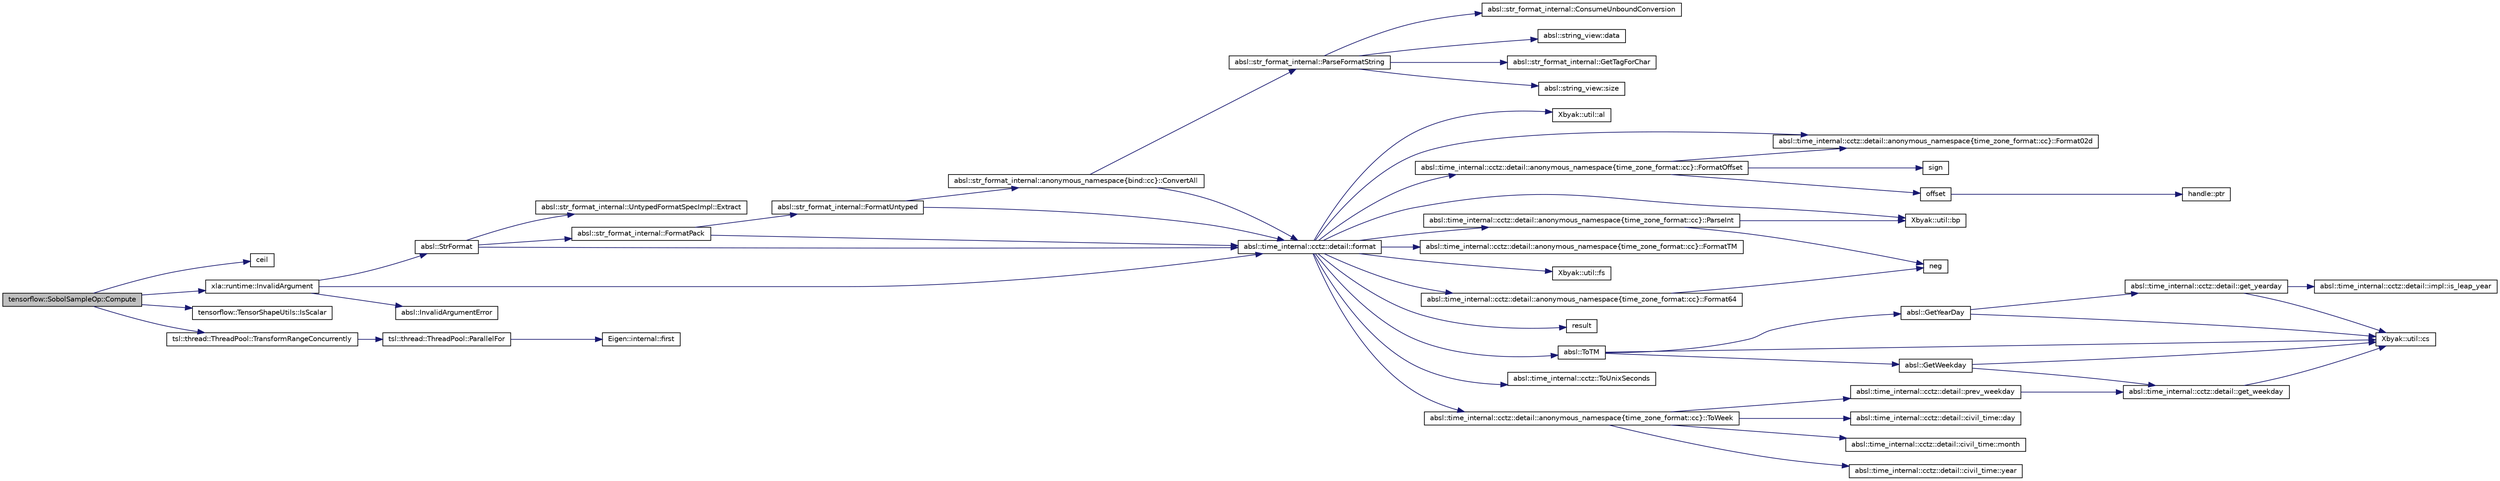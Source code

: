 digraph "tensorflow::SobolSampleOp::Compute"
{
 // LATEX_PDF_SIZE
  edge [fontname="Helvetica",fontsize="10",labelfontname="Helvetica",labelfontsize="10"];
  node [fontname="Helvetica",fontsize="10",shape=record];
  rankdir="LR";
  Node1 [label="tensorflow::SobolSampleOp::Compute",height=0.2,width=0.4,color="black", fillcolor="grey75", style="filled", fontcolor="black",tooltip=" "];
  Node1 -> Node2 [color="midnightblue",fontsize="10",style="solid",fontname="Helvetica"];
  Node2 [label="ceil",height=0.2,width=0.4,color="black", fillcolor="white", style="filled",URL="$ArrayCwiseUnaryOps_8h.html#aa8387767a429c9b810200a261b96e6d7",tooltip=" "];
  Node1 -> Node3 [color="midnightblue",fontsize="10",style="solid",fontname="Helvetica"];
  Node3 [label="xla::runtime::InvalidArgument",height=0.2,width=0.4,color="black", fillcolor="white", style="filled",URL="$namespacexla_1_1runtime.html#afde60085d1254910dc9f06807f5f3359",tooltip=" "];
  Node3 -> Node4 [color="midnightblue",fontsize="10",style="solid",fontname="Helvetica"];
  Node4 [label="absl::time_internal::cctz::detail::format",height=0.2,width=0.4,color="black", fillcolor="white", style="filled",URL="$namespaceabsl_1_1time__internal_1_1cctz_1_1detail.html#ae80be8cbcab89d8a93c0e31b05ceeeb3",tooltip=" "];
  Node4 -> Node5 [color="midnightblue",fontsize="10",style="solid",fontname="Helvetica"];
  Node5 [label="Xbyak::util::al",height=0.2,width=0.4,color="black", fillcolor="white", style="filled",URL="$namespaceXbyak_1_1util.html#afdc01236f9fc34af08543b60985e3ab0",tooltip=" "];
  Node4 -> Node6 [color="midnightblue",fontsize="10",style="solid",fontname="Helvetica"];
  Node6 [label="Xbyak::util::bp",height=0.2,width=0.4,color="black", fillcolor="white", style="filled",URL="$namespaceXbyak_1_1util.html#a7e9e715e18947aea5ad8556d66b59e4e",tooltip=" "];
  Node4 -> Node7 [color="midnightblue",fontsize="10",style="solid",fontname="Helvetica"];
  Node7 [label="absl::time_internal::cctz::detail::anonymous_namespace\{time_zone_format::cc\}::Format02d",height=0.2,width=0.4,color="black", fillcolor="white", style="filled",URL="$namespaceabsl_1_1time__internal_1_1cctz_1_1detail_1_1anonymous__namespace_02time__zone__format_8cc_03.html#a43dea173766e9e4967205d85761adcb8",tooltip=" "];
  Node4 -> Node8 [color="midnightblue",fontsize="10",style="solid",fontname="Helvetica"];
  Node8 [label="absl::time_internal::cctz::detail::anonymous_namespace\{time_zone_format::cc\}::Format64",height=0.2,width=0.4,color="black", fillcolor="white", style="filled",URL="$namespaceabsl_1_1time__internal_1_1cctz_1_1detail_1_1anonymous__namespace_02time__zone__format_8cc_03.html#ad96431cf1560d6e18a1c9567205bb758",tooltip=" "];
  Node8 -> Node9 [color="midnightblue",fontsize="10",style="solid",fontname="Helvetica"];
  Node9 [label="neg",height=0.2,width=0.4,color="black", fillcolor="white", style="filled",URL="$xbyak__aarch64__mnemonic__def_8h.html#ae22e4feb3386e622cc3fb2f3f8c77536",tooltip=" "];
  Node4 -> Node10 [color="midnightblue",fontsize="10",style="solid",fontname="Helvetica"];
  Node10 [label="absl::time_internal::cctz::detail::anonymous_namespace\{time_zone_format::cc\}::FormatOffset",height=0.2,width=0.4,color="black", fillcolor="white", style="filled",URL="$namespaceabsl_1_1time__internal_1_1cctz_1_1detail_1_1anonymous__namespace_02time__zone__format_8cc_03.html#a64d630b46ff14b9348a3bf7ef078061e",tooltip=" "];
  Node10 -> Node7 [color="midnightblue",fontsize="10",style="solid",fontname="Helvetica"];
  Node10 -> Node11 [color="midnightblue",fontsize="10",style="solid",fontname="Helvetica"];
  Node11 [label="offset",height=0.2,width=0.4,color="black", fillcolor="white", style="filled",URL="$decoder_8c.html#aa339350ac95e40bccafddf683d4fc1c8",tooltip=" "];
  Node11 -> Node12 [color="midnightblue",fontsize="10",style="solid",fontname="Helvetica"];
  Node12 [label="handle::ptr",height=0.2,width=0.4,color="black", fillcolor="white", style="filled",URL="$classhandle.html#afcd412ba4cbffd7d1e3c9338746b2682",tooltip="Return the underlying PyObject * pointer."];
  Node10 -> Node13 [color="midnightblue",fontsize="10",style="solid",fontname="Helvetica"];
  Node13 [label="sign",height=0.2,width=0.4,color="black", fillcolor="white", style="filled",URL="$ArrayCwiseUnaryOps_8h.html#a12864dceb5157eacd89a12f45bb92098",tooltip=" "];
  Node4 -> Node14 [color="midnightblue",fontsize="10",style="solid",fontname="Helvetica"];
  Node14 [label="absl::time_internal::cctz::detail::anonymous_namespace\{time_zone_format::cc\}::FormatTM",height=0.2,width=0.4,color="black", fillcolor="white", style="filled",URL="$namespaceabsl_1_1time__internal_1_1cctz_1_1detail_1_1anonymous__namespace_02time__zone__format_8cc_03.html#abbd2145baf3e630a28f118e46455acd4",tooltip=" "];
  Node4 -> Node15 [color="midnightblue",fontsize="10",style="solid",fontname="Helvetica"];
  Node15 [label="Xbyak::util::fs",height=0.2,width=0.4,color="black", fillcolor="white", style="filled",URL="$namespaceXbyak_1_1util.html#ae9bfe164eae50d423b4584999115a43f",tooltip=" "];
  Node4 -> Node16 [color="midnightblue",fontsize="10",style="solid",fontname="Helvetica"];
  Node16 [label="absl::time_internal::cctz::detail::anonymous_namespace\{time_zone_format::cc\}::ParseInt",height=0.2,width=0.4,color="black", fillcolor="white", style="filled",URL="$namespaceabsl_1_1time__internal_1_1cctz_1_1detail_1_1anonymous__namespace_02time__zone__format_8cc_03.html#af4d66da171b20d9d64fffc81cb992194",tooltip=" "];
  Node16 -> Node6 [color="midnightblue",fontsize="10",style="solid",fontname="Helvetica"];
  Node16 -> Node9 [color="midnightblue",fontsize="10",style="solid",fontname="Helvetica"];
  Node4 -> Node17 [color="midnightblue",fontsize="10",style="solid",fontname="Helvetica"];
  Node17 [label="result",height=0.2,width=0.4,color="black", fillcolor="white", style="filled",URL="$hwloc__is__thissystem_8c.html#ab482aea24d0fe3c7ab37981dcd4cdfa0",tooltip=" "];
  Node4 -> Node18 [color="midnightblue",fontsize="10",style="solid",fontname="Helvetica"];
  Node18 [label="absl::ToTM",height=0.2,width=0.4,color="black", fillcolor="white", style="filled",URL="$namespaceabsl.html#ae1b773bd91c4fa9a0250002d0f306980",tooltip=" "];
  Node18 -> Node19 [color="midnightblue",fontsize="10",style="solid",fontname="Helvetica"];
  Node19 [label="Xbyak::util::cs",height=0.2,width=0.4,color="black", fillcolor="white", style="filled",URL="$namespaceXbyak_1_1util.html#ae2693db0044c1513563ac80a02515dc5",tooltip=" "];
  Node18 -> Node20 [color="midnightblue",fontsize="10",style="solid",fontname="Helvetica"];
  Node20 [label="absl::GetWeekday",height=0.2,width=0.4,color="black", fillcolor="white", style="filled",URL="$namespaceabsl.html#a2d3a10b16175e5bbf9522dc4f4e01ee4",tooltip=" "];
  Node20 -> Node19 [color="midnightblue",fontsize="10",style="solid",fontname="Helvetica"];
  Node20 -> Node21 [color="midnightblue",fontsize="10",style="solid",fontname="Helvetica"];
  Node21 [label="absl::time_internal::cctz::detail::get_weekday",height=0.2,width=0.4,color="black", fillcolor="white", style="filled",URL="$namespaceabsl_1_1time__internal_1_1cctz_1_1detail.html#a1f3294071c5bd6858b0c0f50e0a17a59",tooltip=" "];
  Node21 -> Node19 [color="midnightblue",fontsize="10",style="solid",fontname="Helvetica"];
  Node18 -> Node22 [color="midnightblue",fontsize="10",style="solid",fontname="Helvetica"];
  Node22 [label="absl::GetYearDay",height=0.2,width=0.4,color="black", fillcolor="white", style="filled",URL="$namespaceabsl.html#a28bee85ec38c1418c7a6f564b64ac657",tooltip=" "];
  Node22 -> Node19 [color="midnightblue",fontsize="10",style="solid",fontname="Helvetica"];
  Node22 -> Node23 [color="midnightblue",fontsize="10",style="solid",fontname="Helvetica"];
  Node23 [label="absl::time_internal::cctz::detail::get_yearday",height=0.2,width=0.4,color="black", fillcolor="white", style="filled",URL="$namespaceabsl_1_1time__internal_1_1cctz_1_1detail.html#ab1c6b9283f0bd182170ceae6edcec8b6",tooltip=" "];
  Node23 -> Node19 [color="midnightblue",fontsize="10",style="solid",fontname="Helvetica"];
  Node23 -> Node24 [color="midnightblue",fontsize="10",style="solid",fontname="Helvetica"];
  Node24 [label="absl::time_internal::cctz::detail::impl::is_leap_year",height=0.2,width=0.4,color="black", fillcolor="white", style="filled",URL="$namespaceabsl_1_1time__internal_1_1cctz_1_1detail_1_1impl.html#acfecde3b74566f0926ab275f4208ccfe",tooltip=" "];
  Node4 -> Node25 [color="midnightblue",fontsize="10",style="solid",fontname="Helvetica"];
  Node25 [label="absl::time_internal::cctz::ToUnixSeconds",height=0.2,width=0.4,color="black", fillcolor="white", style="filled",URL="$namespaceabsl_1_1time__internal_1_1cctz.html#af121b85d5487185b124d431e49709a0b",tooltip=" "];
  Node4 -> Node26 [color="midnightblue",fontsize="10",style="solid",fontname="Helvetica"];
  Node26 [label="absl::time_internal::cctz::detail::anonymous_namespace\{time_zone_format::cc\}::ToWeek",height=0.2,width=0.4,color="black", fillcolor="white", style="filled",URL="$namespaceabsl_1_1time__internal_1_1cctz_1_1detail_1_1anonymous__namespace_02time__zone__format_8cc_03.html#a9e5412c6c98cf77777104a97bc77863c",tooltip=" "];
  Node26 -> Node27 [color="midnightblue",fontsize="10",style="solid",fontname="Helvetica"];
  Node27 [label="absl::time_internal::cctz::detail::civil_time::day",height=0.2,width=0.4,color="black", fillcolor="white", style="filled",URL="$classabsl_1_1time__internal_1_1cctz_1_1detail_1_1civil__time.html#aac82900389229633e4461bed04e3f3b7",tooltip=" "];
  Node26 -> Node28 [color="midnightblue",fontsize="10",style="solid",fontname="Helvetica"];
  Node28 [label="absl::time_internal::cctz::detail::civil_time::month",height=0.2,width=0.4,color="black", fillcolor="white", style="filled",URL="$classabsl_1_1time__internal_1_1cctz_1_1detail_1_1civil__time.html#af53b2d4d114a9b29a3864a3c0da4caf8",tooltip=" "];
  Node26 -> Node29 [color="midnightblue",fontsize="10",style="solid",fontname="Helvetica"];
  Node29 [label="absl::time_internal::cctz::detail::prev_weekday",height=0.2,width=0.4,color="black", fillcolor="white", style="filled",URL="$namespaceabsl_1_1time__internal_1_1cctz_1_1detail.html#ab575cbe2027f887944be53c745bc2d34",tooltip=" "];
  Node29 -> Node21 [color="midnightblue",fontsize="10",style="solid",fontname="Helvetica"];
  Node26 -> Node30 [color="midnightblue",fontsize="10",style="solid",fontname="Helvetica"];
  Node30 [label="absl::time_internal::cctz::detail::civil_time::year",height=0.2,width=0.4,color="black", fillcolor="white", style="filled",URL="$classabsl_1_1time__internal_1_1cctz_1_1detail_1_1civil__time.html#acbcf4f21cad20d83a9e412336524e9f6",tooltip=" "];
  Node3 -> Node31 [color="midnightblue",fontsize="10",style="solid",fontname="Helvetica"];
  Node31 [label="absl::InvalidArgumentError",height=0.2,width=0.4,color="black", fillcolor="white", style="filled",URL="$namespaceabsl.html#a08a9c00e9bf27e116240cca4a9b6d264",tooltip=" "];
  Node3 -> Node32 [color="midnightblue",fontsize="10",style="solid",fontname="Helvetica"];
  Node32 [label="absl::StrFormat",height=0.2,width=0.4,color="black", fillcolor="white", style="filled",URL="$namespaceabsl.html#a98cbbfcb2d5675cc43cc9a278c015294",tooltip=" "];
  Node32 -> Node33 [color="midnightblue",fontsize="10",style="solid",fontname="Helvetica"];
  Node33 [label="absl::str_format_internal::UntypedFormatSpecImpl::Extract",height=0.2,width=0.4,color="black", fillcolor="white", style="filled",URL="$classabsl_1_1str__format__internal_1_1UntypedFormatSpecImpl.html#a0449fdca97c4c92133ab608b7f471bfb",tooltip=" "];
  Node32 -> Node4 [color="midnightblue",fontsize="10",style="solid",fontname="Helvetica"];
  Node32 -> Node34 [color="midnightblue",fontsize="10",style="solid",fontname="Helvetica"];
  Node34 [label="absl::str_format_internal::FormatPack",height=0.2,width=0.4,color="black", fillcolor="white", style="filled",URL="$namespaceabsl_1_1str__format__internal.html#a89bd04bf53e61ab432125c6027bcdcbc",tooltip=" "];
  Node34 -> Node4 [color="midnightblue",fontsize="10",style="solid",fontname="Helvetica"];
  Node34 -> Node35 [color="midnightblue",fontsize="10",style="solid",fontname="Helvetica"];
  Node35 [label="absl::str_format_internal::FormatUntyped",height=0.2,width=0.4,color="black", fillcolor="white", style="filled",URL="$namespaceabsl_1_1str__format__internal.html#a3e56f2396d099bf6126c322baa84839c",tooltip=" "];
  Node35 -> Node36 [color="midnightblue",fontsize="10",style="solid",fontname="Helvetica"];
  Node36 [label="absl::str_format_internal::anonymous_namespace\{bind::cc\}::ConvertAll",height=0.2,width=0.4,color="black", fillcolor="white", style="filled",URL="$namespaceabsl_1_1str__format__internal_1_1anonymous__namespace_02bind_8cc_03.html#a74403eb7314ccd4ea3c6b9a9fbeaf53b",tooltip=" "];
  Node36 -> Node4 [color="midnightblue",fontsize="10",style="solid",fontname="Helvetica"];
  Node36 -> Node37 [color="midnightblue",fontsize="10",style="solid",fontname="Helvetica"];
  Node37 [label="absl::str_format_internal::ParseFormatString",height=0.2,width=0.4,color="black", fillcolor="white", style="filled",URL="$namespaceabsl_1_1str__format__internal.html#a87b91f60d7d8f0e22a7d1316b2fc665d",tooltip=" "];
  Node37 -> Node38 [color="midnightblue",fontsize="10",style="solid",fontname="Helvetica"];
  Node38 [label="absl::str_format_internal::ConsumeUnboundConversion",height=0.2,width=0.4,color="black", fillcolor="white", style="filled",URL="$namespaceabsl_1_1str__format__internal.html#a617457fb8baa29ed95544b983cbd0ace",tooltip=" "];
  Node37 -> Node39 [color="midnightblue",fontsize="10",style="solid",fontname="Helvetica"];
  Node39 [label="absl::string_view::data",height=0.2,width=0.4,color="black", fillcolor="white", style="filled",URL="$classabsl_1_1string__view.html#acdd63d87adecc9cb89e3bb2c4efedf47",tooltip=" "];
  Node37 -> Node40 [color="midnightblue",fontsize="10",style="solid",fontname="Helvetica"];
  Node40 [label="absl::str_format_internal::GetTagForChar",height=0.2,width=0.4,color="black", fillcolor="white", style="filled",URL="$namespaceabsl_1_1str__format__internal.html#ab169f3fc383669759a0fe85df82ee7c8",tooltip=" "];
  Node37 -> Node41 [color="midnightblue",fontsize="10",style="solid",fontname="Helvetica"];
  Node41 [label="absl::string_view::size",height=0.2,width=0.4,color="black", fillcolor="white", style="filled",URL="$classabsl_1_1string__view.html#a3950f228eccec8f88e34b9a90ad94428",tooltip=" "];
  Node35 -> Node4 [color="midnightblue",fontsize="10",style="solid",fontname="Helvetica"];
  Node1 -> Node42 [color="midnightblue",fontsize="10",style="solid",fontname="Helvetica"];
  Node42 [label="tensorflow::TensorShapeUtils::IsScalar",height=0.2,width=0.4,color="black", fillcolor="white", style="filled",URL="$classtensorflow_1_1TensorShapeUtils.html#a8ae2b8d9e1494cf09b2f3c20894d3c85",tooltip=" "];
  Node1 -> Node43 [color="midnightblue",fontsize="10",style="solid",fontname="Helvetica"];
  Node43 [label="tsl::thread::ThreadPool::TransformRangeConcurrently",height=0.2,width=0.4,color="black", fillcolor="white", style="filled",URL="$classtsl_1_1thread_1_1ThreadPool.html#aafaada0f87d4ee8dba44eb5592f2ab4c",tooltip=" "];
  Node43 -> Node44 [color="midnightblue",fontsize="10",style="solid",fontname="Helvetica"];
  Node44 [label="tsl::thread::ThreadPool::ParallelFor",height=0.2,width=0.4,color="black", fillcolor="white", style="filled",URL="$classtsl_1_1thread_1_1ThreadPool.html#a6f7e96fd1d70e32b1e82b09e1fd26c00",tooltip=" "];
  Node44 -> Node45 [color="midnightblue",fontsize="10",style="solid",fontname="Helvetica"];
  Node45 [label="Eigen::internal::first",height=0.2,width=0.4,color="black", fillcolor="white", style="filled",URL="$namespaceEigen_1_1internal.html#aa931747bff074d6cacefff640074a4f9",tooltip=" "];
}
